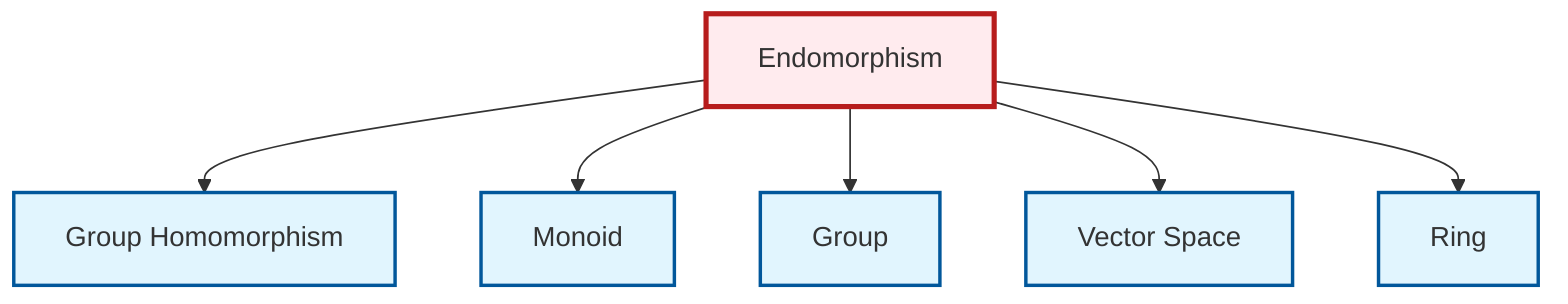 graph TD
    classDef definition fill:#e1f5fe,stroke:#01579b,stroke-width:2px
    classDef theorem fill:#f3e5f5,stroke:#4a148c,stroke-width:2px
    classDef axiom fill:#fff3e0,stroke:#e65100,stroke-width:2px
    classDef example fill:#e8f5e9,stroke:#1b5e20,stroke-width:2px
    classDef current fill:#ffebee,stroke:#b71c1c,stroke-width:3px
    def-ring["Ring"]:::definition
    def-group["Group"]:::definition
    def-endomorphism["Endomorphism"]:::definition
    def-vector-space["Vector Space"]:::definition
    def-monoid["Monoid"]:::definition
    def-homomorphism["Group Homomorphism"]:::definition
    def-endomorphism --> def-homomorphism
    def-endomorphism --> def-monoid
    def-endomorphism --> def-group
    def-endomorphism --> def-vector-space
    def-endomorphism --> def-ring
    class def-endomorphism current
